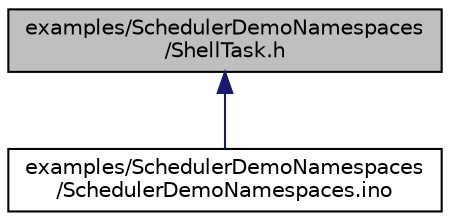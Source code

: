 digraph "examples/SchedulerDemoNamespaces/ShellTask.h"
{
  edge [fontname="Helvetica",fontsize="10",labelfontname="Helvetica",labelfontsize="10"];
  node [fontname="Helvetica",fontsize="10",shape=record];
  Node1 [label="examples/SchedulerDemoNamespaces\l/ShellTask.h",height=0.2,width=0.4,color="black", fillcolor="grey75", style="filled", fontcolor="black"];
  Node1 -> Node2 [dir="back",color="midnightblue",fontsize="10",style="solid",fontname="Helvetica"];
  Node2 [label="examples/SchedulerDemoNamespaces\l/SchedulerDemoNamespaces.ino",height=0.2,width=0.4,color="black", fillcolor="white", style="filled",URL="$d0/d5f/SchedulerDemoNamespaces_8ino.html"];
}
